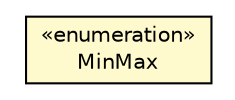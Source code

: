 #!/usr/local/bin/dot
#
# Class diagram 
# Generated by UMLGraph version R5_6-24-gf6e263 (http://www.umlgraph.org/)
#

digraph G {
	edge [fontname="Helvetica",fontsize=10,labelfontname="Helvetica",labelfontsize=10];
	node [fontname="Helvetica",fontsize=10,shape=plaintext];
	nodesep=0.25;
	ranksep=0.5;
	// org.universAAL.middleware.service.AggregatingFilterFactory.MinMax
	c84960 [label=<<table title="org.universAAL.middleware.service.AggregatingFilterFactory.MinMax" border="0" cellborder="1" cellspacing="0" cellpadding="2" port="p" bgcolor="lemonChiffon" href="./AggregatingFilterFactory.MinMax.html">
		<tr><td><table border="0" cellspacing="0" cellpadding="1">
<tr><td align="center" balign="center"> &#171;enumeration&#187; </td></tr>
<tr><td align="center" balign="center"> MinMax </td></tr>
		</table></td></tr>
		</table>>, URL="./AggregatingFilterFactory.MinMax.html", fontname="Helvetica", fontcolor="black", fontsize=10.0];
}

